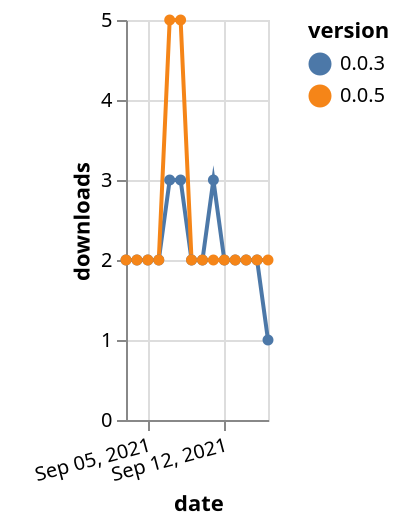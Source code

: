 {"$schema": "https://vega.github.io/schema/vega-lite/v5.json", "description": "A simple bar chart with embedded data.", "data": {"values": [{"date": "2021-09-03", "total": 1669, "delta": 2, "version": "0.0.3"}, {"date": "2021-09-04", "total": 1671, "delta": 2, "version": "0.0.3"}, {"date": "2021-09-05", "total": 1673, "delta": 2, "version": "0.0.3"}, {"date": "2021-09-06", "total": 1675, "delta": 2, "version": "0.0.3"}, {"date": "2021-09-07", "total": 1678, "delta": 3, "version": "0.0.3"}, {"date": "2021-09-08", "total": 1681, "delta": 3, "version": "0.0.3"}, {"date": "2021-09-09", "total": 1683, "delta": 2, "version": "0.0.3"}, {"date": "2021-09-10", "total": 1685, "delta": 2, "version": "0.0.3"}, {"date": "2021-09-11", "total": 1688, "delta": 3, "version": "0.0.3"}, {"date": "2021-09-12", "total": 1690, "delta": 2, "version": "0.0.3"}, {"date": "2021-09-13", "total": 1692, "delta": 2, "version": "0.0.3"}, {"date": "2021-09-14", "total": 1694, "delta": 2, "version": "0.0.3"}, {"date": "2021-09-15", "total": 1696, "delta": 2, "version": "0.0.3"}, {"date": "2021-09-16", "total": 1697, "delta": 1, "version": "0.0.3"}, {"date": "2021-09-03", "total": 1783, "delta": 2, "version": "0.0.5"}, {"date": "2021-09-04", "total": 1785, "delta": 2, "version": "0.0.5"}, {"date": "2021-09-05", "total": 1787, "delta": 2, "version": "0.0.5"}, {"date": "2021-09-06", "total": 1789, "delta": 2, "version": "0.0.5"}, {"date": "2021-09-07", "total": 1794, "delta": 5, "version": "0.0.5"}, {"date": "2021-09-08", "total": 1799, "delta": 5, "version": "0.0.5"}, {"date": "2021-09-09", "total": 1801, "delta": 2, "version": "0.0.5"}, {"date": "2021-09-10", "total": 1803, "delta": 2, "version": "0.0.5"}, {"date": "2021-09-11", "total": 1805, "delta": 2, "version": "0.0.5"}, {"date": "2021-09-12", "total": 1807, "delta": 2, "version": "0.0.5"}, {"date": "2021-09-13", "total": 1809, "delta": 2, "version": "0.0.5"}, {"date": "2021-09-14", "total": 1811, "delta": 2, "version": "0.0.5"}, {"date": "2021-09-15", "total": 1813, "delta": 2, "version": "0.0.5"}, {"date": "2021-09-16", "total": 1815, "delta": 2, "version": "0.0.5"}]}, "width": "container", "mark": {"type": "line", "point": {"filled": true}}, "encoding": {"x": {"field": "date", "type": "temporal", "timeUnit": "yearmonthdate", "title": "date", "axis": {"labelAngle": -15}}, "y": {"field": "delta", "type": "quantitative", "title": "downloads"}, "color": {"field": "version", "type": "nominal"}, "tooltip": {"field": "delta"}}}